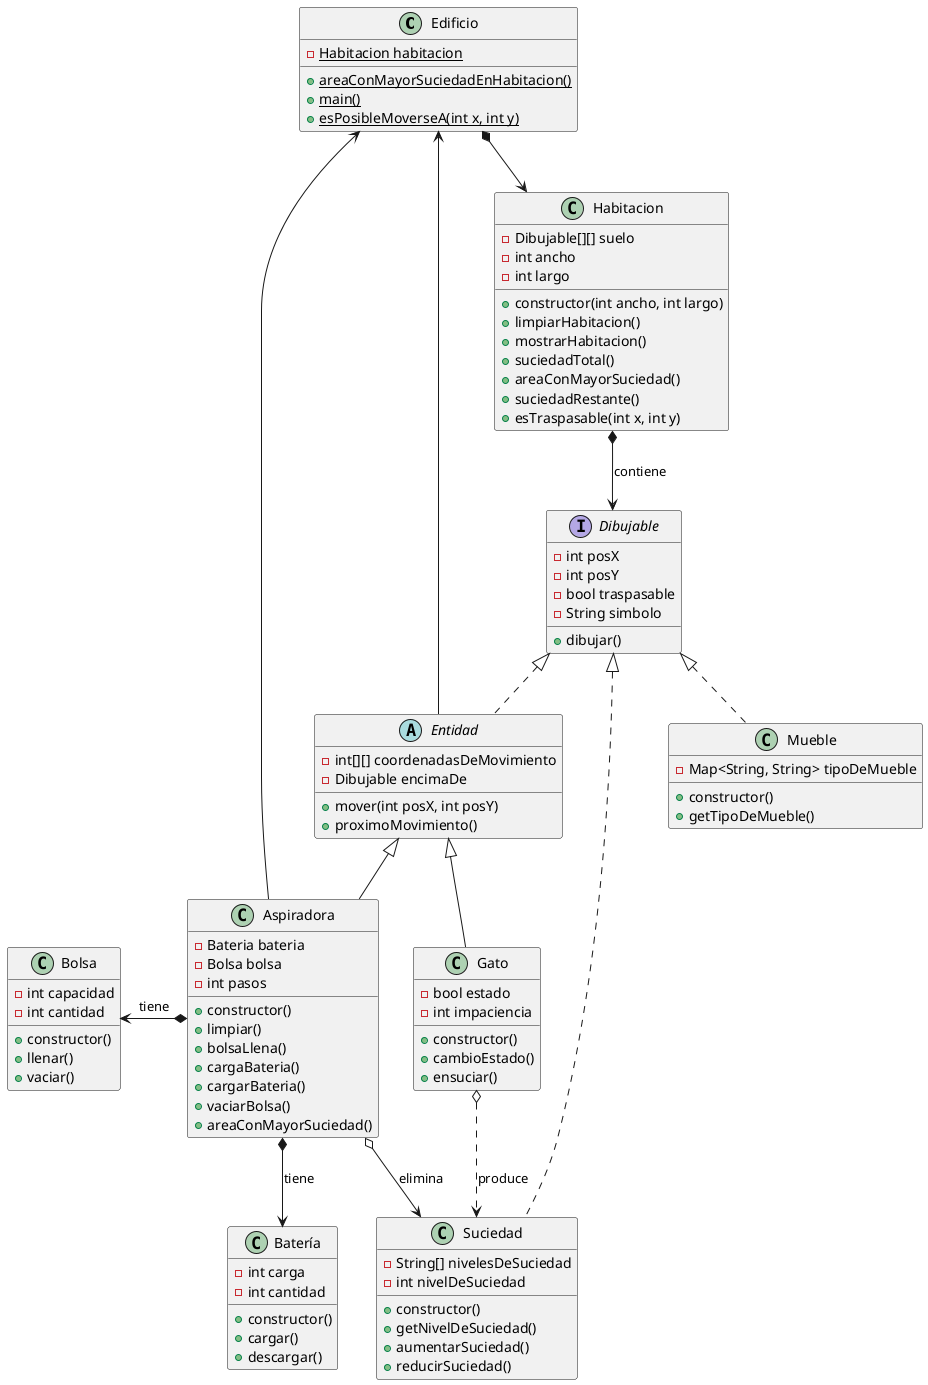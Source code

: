 @startuml
scale 1
class Edificio
{
    - {static} Habitacion habitacion
    + {static} areaConMayorSuciedadEnHabitacion()
    + {static} main()
    + {static} esPosibleMoverseA(int x, int y)
}
class Habitacion
{
    - Dibujable[][] suelo
    - int ancho
    - int largo
    + constructor(int ancho, int largo)
    + limpiarHabitacion()
    + mostrarHabitacion()
    + suciedadTotal()
    + areaConMayorSuciedad()
    + suciedadRestante()
    + esTraspasable(int x, int y)
}

interface Dibujable{
    - int posX
    - int posY
    - bool traspasable
    - String simbolo
    + dibujar()
    
}

abstract class Entidad implements Dibujable {
    - int[][] coordenadasDeMovimiento
    - Dibujable encimaDe
    + mover(int posX, int posY)
    + proximoMovimiento()
}
class Aspiradora extends Entidad{
    - Bateria bateria
    - Bolsa bolsa
    - int pasos
    + constructor()
    + limpiar()
    + bolsaLlena()
    + cargaBateria()
    + cargarBateria()
    + vaciarBolsa()
    + areaConMayorSuciedad()
}

class Gato extends Entidad{
    - bool estado
    - int impaciencia
    + constructor()
    + cambioEstado()
    + ensuciar()
}
class Mueble implements Dibujable{
    - Map<String, String> tipoDeMueble
    + constructor()
    + getTipoDeMueble()
}

class Suciedad implements Dibujable{
    - String[] nivelesDeSuciedad
    - int nivelDeSuciedad
    + constructor()
    + getNivelDeSuciedad()
    + aumentarSuciedad()
    + reducirSuciedad()
}

class Batería{
    - int carga
    - int cantidad
    + constructor()
    + cargar()
    + descargar()
}

class Bolsa{
    - int capacidad
    - int cantidad
    + constructor()
    + llenar()
    + vaciar()
}


Edificio *--> Habitacion

Habitacion *--> Dibujable : contiene

Aspiradora o--> Suciedad : elimina
Aspiradora *-l-> Bolsa : tiene
Aspiradora *-d-> Batería : tiene
Aspiradora -u-> Edificio
Entidad -u-> Edificio

Gato o..> Suciedad : produce

@enduml
